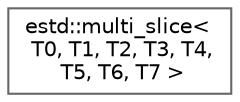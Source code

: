 digraph "Graphical Class Hierarchy"
{
 // LATEX_PDF_SIZE
  bgcolor="transparent";
  edge [fontname=Helvetica,fontsize=10,labelfontname=Helvetica,labelfontsize=10];
  node [fontname=Helvetica,fontsize=10,shape=box,height=0.2,width=0.4];
  rankdir="LR";
  Node0 [id="Node000000",label="estd::multi_slice\<\l T0, T1, T2, T3, T4,\l T5, T6, T7 \>",height=0.2,width=0.4,color="grey40", fillcolor="white", style="filled",URL="$d1/d99/classestd_1_1multi__slice.html",tooltip=" "];
}
